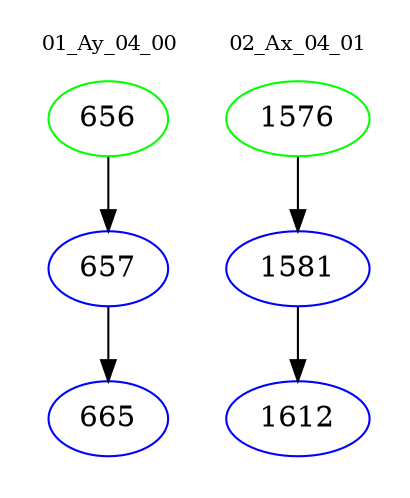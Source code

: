 digraph{
subgraph cluster_0 {
color = white
label = "01_Ay_04_00";
fontsize=10;
T0_656 [label="656", color="green"]
T0_656 -> T0_657 [color="black"]
T0_657 [label="657", color="blue"]
T0_657 -> T0_665 [color="black"]
T0_665 [label="665", color="blue"]
}
subgraph cluster_1 {
color = white
label = "02_Ax_04_01";
fontsize=10;
T1_1576 [label="1576", color="green"]
T1_1576 -> T1_1581 [color="black"]
T1_1581 [label="1581", color="blue"]
T1_1581 -> T1_1612 [color="black"]
T1_1612 [label="1612", color="blue"]
}
}

